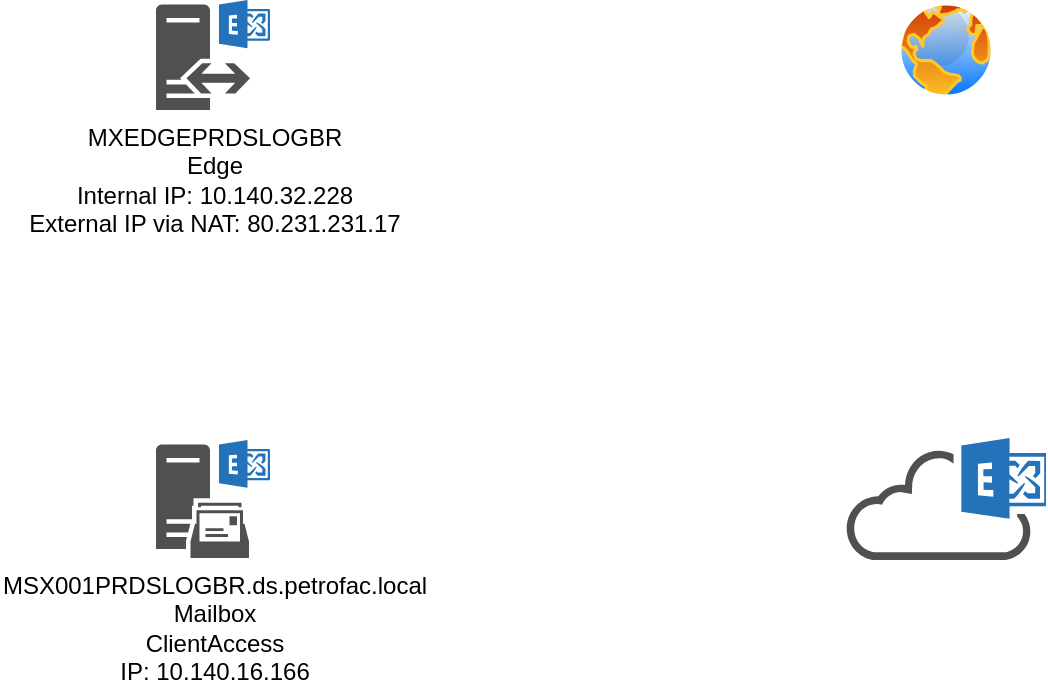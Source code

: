 <mxfile version="21.3.8" type="github">
  <diagram name="Page-1" id="ONaZ0p7YzRON_WppKeir">
    <mxGraphModel dx="1468" dy="922" grid="1" gridSize="10" guides="1" tooltips="1" connect="1" arrows="1" fold="1" page="1" pageScale="1" pageWidth="850" pageHeight="1100" math="0" shadow="0">
      <root>
        <mxCell id="0" />
        <mxCell id="1" parent="0" />
        <mxCell id="hrer77d5KH51CcaPO-T8-1" value="MSX001PRDSLOGBR.ds.petrofac.local&lt;br&gt;Mailbox&lt;br&gt;ClientAccess&lt;br&gt;IP:&amp;nbsp;10.140.16.166" style="sketch=0;pointerEvents=1;shadow=0;dashed=0;html=1;strokeColor=none;fillColor=#505050;labelPosition=center;verticalLabelPosition=bottom;verticalAlign=top;outlineConnect=0;align=center;shape=mxgraph.office.servers.exchange_mailbox_server;" vertex="1" parent="1">
          <mxGeometry x="200" y="300" width="57" height="59" as="geometry" />
        </mxCell>
        <mxCell id="hrer77d5KH51CcaPO-T8-4" value="MXEDGEPRDSLOGBR&lt;br&gt;Edge&lt;br&gt;Internal IP:&amp;nbsp;10.140.32.228&lt;br&gt;External IP via NAT:&amp;nbsp;80.231.231.17" style="sketch=0;pointerEvents=1;shadow=0;dashed=0;html=1;strokeColor=none;fillColor=#505050;labelPosition=center;verticalLabelPosition=bottom;verticalAlign=top;outlineConnect=0;align=center;shape=mxgraph.office.servers.exchange_edge_transport_server;" vertex="1" parent="1">
          <mxGeometry x="200" y="80" width="57" height="55" as="geometry" />
        </mxCell>
        <mxCell id="hrer77d5KH51CcaPO-T8-5" value="" style="sketch=0;pointerEvents=1;shadow=0;dashed=0;html=1;strokeColor=none;fillColor=#505050;labelPosition=center;verticalLabelPosition=bottom;outlineConnect=0;verticalAlign=top;align=center;shape=mxgraph.office.clouds.cloud_exchange_online;" vertex="1" parent="1">
          <mxGeometry x="545" y="299" width="100" height="61" as="geometry" />
        </mxCell>
        <mxCell id="hrer77d5KH51CcaPO-T8-6" value="" style="image;aspect=fixed;perimeter=ellipsePerimeter;html=1;align=center;shadow=0;dashed=0;spacingTop=3;image=img/lib/active_directory/internet_globe.svg;" vertex="1" parent="1">
          <mxGeometry x="570" y="80" width="50" height="50" as="geometry" />
        </mxCell>
      </root>
    </mxGraphModel>
  </diagram>
</mxfile>
